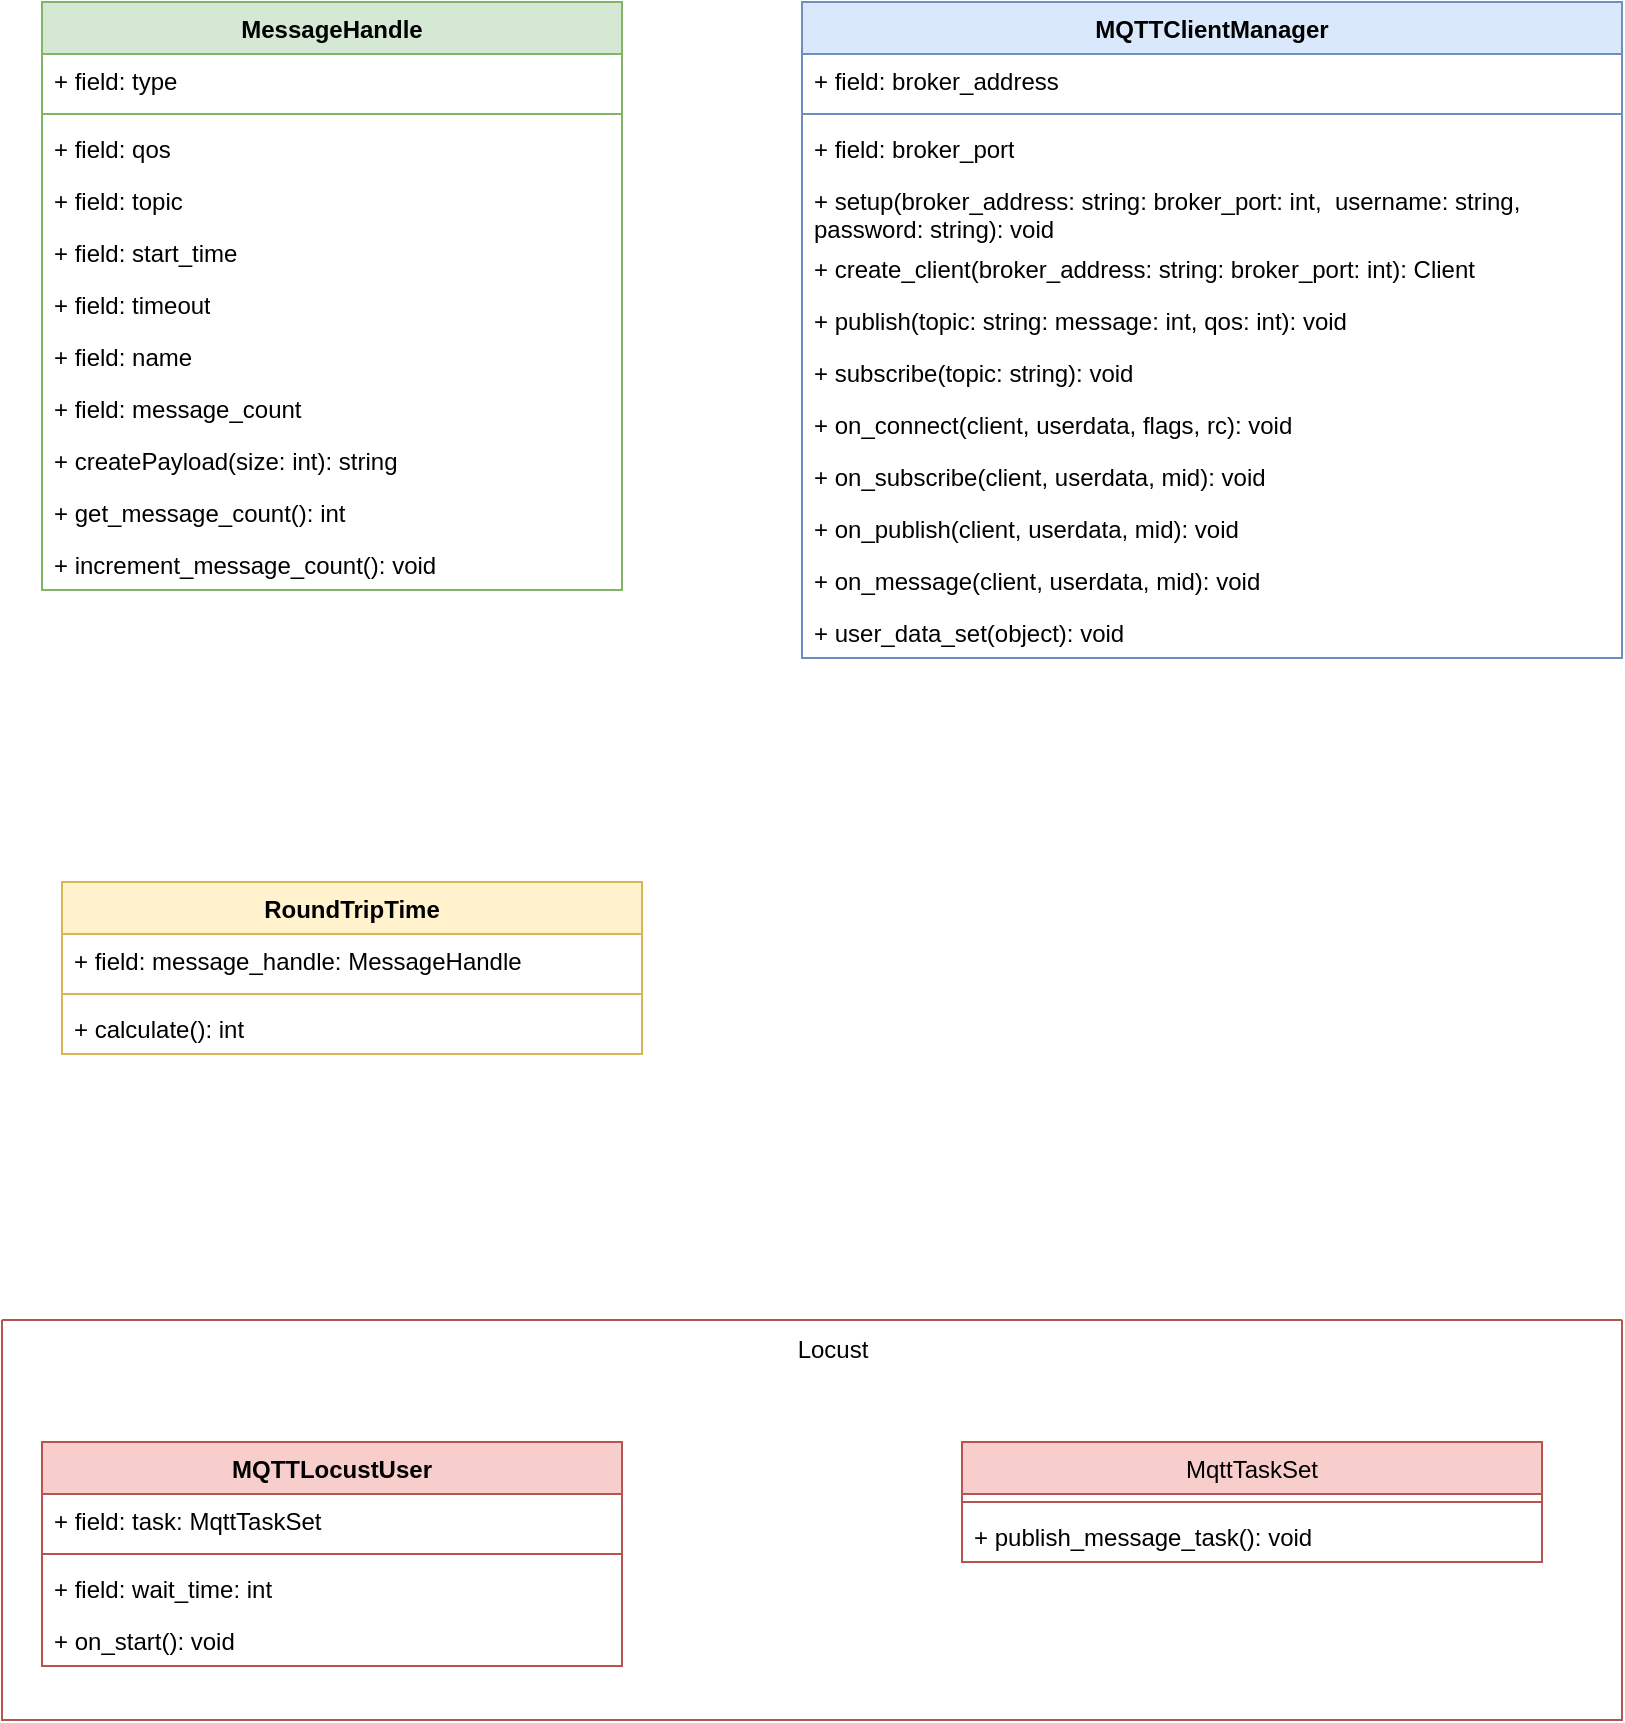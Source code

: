 <mxfile version="24.2.1" type="device">
  <diagram name="Page-1" id="laqtg6Fv2i_gwWUC_6cC">
    <mxGraphModel dx="514" dy="759" grid="1" gridSize="10" guides="1" tooltips="1" connect="1" arrows="1" fold="1" page="1" pageScale="1" pageWidth="850" pageHeight="1100" math="0" shadow="0">
      <root>
        <mxCell id="0" />
        <mxCell id="1" parent="0" />
        <mxCell id="CfuyIJaJseR07-V8HmCz-1" value="MessageHandle" style="swimlane;fontStyle=1;align=center;verticalAlign=top;childLayout=stackLayout;horizontal=1;startSize=26;horizontalStack=0;resizeParent=1;resizeParentMax=0;resizeLast=0;collapsible=1;marginBottom=0;whiteSpace=wrap;html=1;fillColor=#d5e8d4;strokeColor=#82b366;" parent="1" vertex="1">
          <mxGeometry x="880" y="40" width="290" height="294" as="geometry" />
        </mxCell>
        <mxCell id="CfuyIJaJseR07-V8HmCz-2" value="+ field: type" style="text;strokeColor=none;fillColor=none;align=left;verticalAlign=top;spacingLeft=4;spacingRight=4;overflow=hidden;rotatable=0;points=[[0,0.5],[1,0.5]];portConstraint=eastwest;whiteSpace=wrap;html=1;" parent="CfuyIJaJseR07-V8HmCz-1" vertex="1">
          <mxGeometry y="26" width="290" height="26" as="geometry" />
        </mxCell>
        <mxCell id="CfuyIJaJseR07-V8HmCz-3" value="" style="line;strokeWidth=1;fillColor=none;align=left;verticalAlign=middle;spacingTop=-1;spacingLeft=3;spacingRight=3;rotatable=0;labelPosition=right;points=[];portConstraint=eastwest;strokeColor=inherit;" parent="CfuyIJaJseR07-V8HmCz-1" vertex="1">
          <mxGeometry y="52" width="290" height="8" as="geometry" />
        </mxCell>
        <mxCell id="CfuyIJaJseR07-V8HmCz-5" value="+ field: qos" style="text;strokeColor=none;fillColor=none;align=left;verticalAlign=top;spacingLeft=4;spacingRight=4;overflow=hidden;rotatable=0;points=[[0,0.5],[1,0.5]];portConstraint=eastwest;whiteSpace=wrap;html=1;" parent="CfuyIJaJseR07-V8HmCz-1" vertex="1">
          <mxGeometry y="60" width="290" height="26" as="geometry" />
        </mxCell>
        <mxCell id="CfuyIJaJseR07-V8HmCz-6" value="+ field: topic" style="text;strokeColor=none;fillColor=none;align=left;verticalAlign=top;spacingLeft=4;spacingRight=4;overflow=hidden;rotatable=0;points=[[0,0.5],[1,0.5]];portConstraint=eastwest;whiteSpace=wrap;html=1;" parent="CfuyIJaJseR07-V8HmCz-1" vertex="1">
          <mxGeometry y="86" width="290" height="26" as="geometry" />
        </mxCell>
        <mxCell id="CfuyIJaJseR07-V8HmCz-7" value="+ field: start_time" style="text;strokeColor=none;fillColor=none;align=left;verticalAlign=top;spacingLeft=4;spacingRight=4;overflow=hidden;rotatable=0;points=[[0,0.5],[1,0.5]];portConstraint=eastwest;whiteSpace=wrap;html=1;" parent="CfuyIJaJseR07-V8HmCz-1" vertex="1">
          <mxGeometry y="112" width="290" height="26" as="geometry" />
        </mxCell>
        <mxCell id="CfuyIJaJseR07-V8HmCz-8" value="+ field: timeout" style="text;strokeColor=none;fillColor=none;align=left;verticalAlign=top;spacingLeft=4;spacingRight=4;overflow=hidden;rotatable=0;points=[[0,0.5],[1,0.5]];portConstraint=eastwest;whiteSpace=wrap;html=1;" parent="CfuyIJaJseR07-V8HmCz-1" vertex="1">
          <mxGeometry y="138" width="290" height="26" as="geometry" />
        </mxCell>
        <mxCell id="CfuyIJaJseR07-V8HmCz-9" value="+ field: name" style="text;strokeColor=none;fillColor=none;align=left;verticalAlign=top;spacingLeft=4;spacingRight=4;overflow=hidden;rotatable=0;points=[[0,0.5],[1,0.5]];portConstraint=eastwest;whiteSpace=wrap;html=1;" parent="CfuyIJaJseR07-V8HmCz-1" vertex="1">
          <mxGeometry y="164" width="290" height="26" as="geometry" />
        </mxCell>
        <mxCell id="CfuyIJaJseR07-V8HmCz-10" value="+ field: message_count" style="text;strokeColor=none;fillColor=none;align=left;verticalAlign=top;spacingLeft=4;spacingRight=4;overflow=hidden;rotatable=0;points=[[0,0.5],[1,0.5]];portConstraint=eastwest;whiteSpace=wrap;html=1;" parent="CfuyIJaJseR07-V8HmCz-1" vertex="1">
          <mxGeometry y="190" width="290" height="26" as="geometry" />
        </mxCell>
        <mxCell id="CfuyIJaJseR07-V8HmCz-13" value="+ createPayload(size: int): string" style="text;strokeColor=none;fillColor=none;align=left;verticalAlign=top;spacingLeft=4;spacingRight=4;overflow=hidden;rotatable=0;points=[[0,0.5],[1,0.5]];portConstraint=eastwest;whiteSpace=wrap;html=1;" parent="CfuyIJaJseR07-V8HmCz-1" vertex="1">
          <mxGeometry y="216" width="290" height="26" as="geometry" />
        </mxCell>
        <mxCell id="CfuyIJaJseR07-V8HmCz-16" value="+ get_message_count(): int" style="text;strokeColor=none;fillColor=none;align=left;verticalAlign=top;spacingLeft=4;spacingRight=4;overflow=hidden;rotatable=0;points=[[0,0.5],[1,0.5]];portConstraint=eastwest;whiteSpace=wrap;html=1;" parent="CfuyIJaJseR07-V8HmCz-1" vertex="1">
          <mxGeometry y="242" width="290" height="26" as="geometry" />
        </mxCell>
        <mxCell id="CfuyIJaJseR07-V8HmCz-4" value="+ increment_message_count(): void" style="text;strokeColor=none;fillColor=none;align=left;verticalAlign=top;spacingLeft=4;spacingRight=4;overflow=hidden;rotatable=0;points=[[0,0.5],[1,0.5]];portConstraint=eastwest;whiteSpace=wrap;html=1;" parent="CfuyIJaJseR07-V8HmCz-1" vertex="1">
          <mxGeometry y="268" width="290" height="26" as="geometry" />
        </mxCell>
        <mxCell id="y7S7zGQLjNN812muBxyD-1" value="MQTTClientManager" style="swimlane;fontStyle=1;align=center;verticalAlign=top;childLayout=stackLayout;horizontal=1;startSize=26;horizontalStack=0;resizeParent=1;resizeParentMax=0;resizeLast=0;collapsible=1;marginBottom=0;whiteSpace=wrap;html=1;fillColor=#dae8fc;strokeColor=#6c8ebf;" vertex="1" parent="1">
          <mxGeometry x="1260" y="40" width="410" height="328" as="geometry" />
        </mxCell>
        <mxCell id="y7S7zGQLjNN812muBxyD-2" value="+ field: broker_address" style="text;strokeColor=none;fillColor=none;align=left;verticalAlign=top;spacingLeft=4;spacingRight=4;overflow=hidden;rotatable=0;points=[[0,0.5],[1,0.5]];portConstraint=eastwest;whiteSpace=wrap;html=1;" vertex="1" parent="y7S7zGQLjNN812muBxyD-1">
          <mxGeometry y="26" width="410" height="26" as="geometry" />
        </mxCell>
        <mxCell id="y7S7zGQLjNN812muBxyD-3" value="" style="line;strokeWidth=1;fillColor=none;align=left;verticalAlign=middle;spacingTop=-1;spacingLeft=3;spacingRight=3;rotatable=0;labelPosition=right;points=[];portConstraint=eastwest;strokeColor=inherit;" vertex="1" parent="y7S7zGQLjNN812muBxyD-1">
          <mxGeometry y="52" width="410" height="8" as="geometry" />
        </mxCell>
        <mxCell id="y7S7zGQLjNN812muBxyD-4" value="+ field: broker_port" style="text;strokeColor=none;fillColor=none;align=left;verticalAlign=top;spacingLeft=4;spacingRight=4;overflow=hidden;rotatable=0;points=[[0,0.5],[1,0.5]];portConstraint=eastwest;whiteSpace=wrap;html=1;" vertex="1" parent="y7S7zGQLjNN812muBxyD-1">
          <mxGeometry y="60" width="410" height="26" as="geometry" />
        </mxCell>
        <mxCell id="y7S7zGQLjNN812muBxyD-10" value="+ setup(broker_address: string: broker_port: int,&amp;nbsp; username: string, password: string): void" style="text;strokeColor=none;fillColor=none;align=left;verticalAlign=top;spacingLeft=4;spacingRight=4;overflow=hidden;rotatable=0;points=[[0,0.5],[1,0.5]];portConstraint=eastwest;whiteSpace=wrap;html=1;" vertex="1" parent="y7S7zGQLjNN812muBxyD-1">
          <mxGeometry y="86" width="410" height="34" as="geometry" />
        </mxCell>
        <mxCell id="y7S7zGQLjNN812muBxyD-11" value="+ create_client(broker_address: string: broker_port: int): Client" style="text;strokeColor=none;fillColor=none;align=left;verticalAlign=top;spacingLeft=4;spacingRight=4;overflow=hidden;rotatable=0;points=[[0,0.5],[1,0.5]];portConstraint=eastwest;whiteSpace=wrap;html=1;" vertex="1" parent="y7S7zGQLjNN812muBxyD-1">
          <mxGeometry y="120" width="410" height="26" as="geometry" />
        </mxCell>
        <mxCell id="y7S7zGQLjNN812muBxyD-13" value="+ publish(topic: string: message: int, qos: int): void" style="text;strokeColor=none;fillColor=none;align=left;verticalAlign=top;spacingLeft=4;spacingRight=4;overflow=hidden;rotatable=0;points=[[0,0.5],[1,0.5]];portConstraint=eastwest;whiteSpace=wrap;html=1;" vertex="1" parent="y7S7zGQLjNN812muBxyD-1">
          <mxGeometry y="146" width="410" height="26" as="geometry" />
        </mxCell>
        <mxCell id="y7S7zGQLjNN812muBxyD-14" value="+ subscribe(topic: string): void" style="text;strokeColor=none;fillColor=none;align=left;verticalAlign=top;spacingLeft=4;spacingRight=4;overflow=hidden;rotatable=0;points=[[0,0.5],[1,0.5]];portConstraint=eastwest;whiteSpace=wrap;html=1;" vertex="1" parent="y7S7zGQLjNN812muBxyD-1">
          <mxGeometry y="172" width="410" height="26" as="geometry" />
        </mxCell>
        <mxCell id="y7S7zGQLjNN812muBxyD-15" value="+ on_connect(client, userdata, flags, rc): void" style="text;strokeColor=none;fillColor=none;align=left;verticalAlign=top;spacingLeft=4;spacingRight=4;overflow=hidden;rotatable=0;points=[[0,0.5],[1,0.5]];portConstraint=eastwest;whiteSpace=wrap;html=1;" vertex="1" parent="y7S7zGQLjNN812muBxyD-1">
          <mxGeometry y="198" width="410" height="26" as="geometry" />
        </mxCell>
        <mxCell id="y7S7zGQLjNN812muBxyD-17" value="+ on_subscribe(client, userdata, mid): void" style="text;strokeColor=none;fillColor=none;align=left;verticalAlign=top;spacingLeft=4;spacingRight=4;overflow=hidden;rotatable=0;points=[[0,0.5],[1,0.5]];portConstraint=eastwest;whiteSpace=wrap;html=1;" vertex="1" parent="y7S7zGQLjNN812muBxyD-1">
          <mxGeometry y="224" width="410" height="26" as="geometry" />
        </mxCell>
        <mxCell id="y7S7zGQLjNN812muBxyD-16" value="+ on_publish(client, userdata, mid): void" style="text;strokeColor=none;fillColor=none;align=left;verticalAlign=top;spacingLeft=4;spacingRight=4;overflow=hidden;rotatable=0;points=[[0,0.5],[1,0.5]];portConstraint=eastwest;whiteSpace=wrap;html=1;" vertex="1" parent="y7S7zGQLjNN812muBxyD-1">
          <mxGeometry y="250" width="410" height="26" as="geometry" />
        </mxCell>
        <mxCell id="y7S7zGQLjNN812muBxyD-12" value="+ on_message(client, userdata, mid): void" style="text;strokeColor=none;fillColor=none;align=left;verticalAlign=top;spacingLeft=4;spacingRight=4;overflow=hidden;rotatable=0;points=[[0,0.5],[1,0.5]];portConstraint=eastwest;whiteSpace=wrap;html=1;" vertex="1" parent="y7S7zGQLjNN812muBxyD-1">
          <mxGeometry y="276" width="410" height="26" as="geometry" />
        </mxCell>
        <mxCell id="y7S7zGQLjNN812muBxyD-18" value="+ user_data_set(object): void" style="text;strokeColor=none;fillColor=none;align=left;verticalAlign=top;spacingLeft=4;spacingRight=4;overflow=hidden;rotatable=0;points=[[0,0.5],[1,0.5]];portConstraint=eastwest;whiteSpace=wrap;html=1;" vertex="1" parent="y7S7zGQLjNN812muBxyD-1">
          <mxGeometry y="302" width="410" height="26" as="geometry" />
        </mxCell>
        <mxCell id="y7S7zGQLjNN812muBxyD-19" value="RoundTripTime" style="swimlane;fontStyle=1;align=center;verticalAlign=top;childLayout=stackLayout;horizontal=1;startSize=26;horizontalStack=0;resizeParent=1;resizeParentMax=0;resizeLast=0;collapsible=1;marginBottom=0;whiteSpace=wrap;html=1;fillColor=#fff2cc;strokeColor=#d6b656;" vertex="1" parent="1">
          <mxGeometry x="890" y="480" width="290" height="86" as="geometry" />
        </mxCell>
        <mxCell id="y7S7zGQLjNN812muBxyD-20" value="+ field: message_handle: MessageHandle" style="text;strokeColor=none;fillColor=none;align=left;verticalAlign=top;spacingLeft=4;spacingRight=4;overflow=hidden;rotatable=0;points=[[0,0.5],[1,0.5]];portConstraint=eastwest;whiteSpace=wrap;html=1;" vertex="1" parent="y7S7zGQLjNN812muBxyD-19">
          <mxGeometry y="26" width="290" height="26" as="geometry" />
        </mxCell>
        <mxCell id="y7S7zGQLjNN812muBxyD-21" value="" style="line;strokeWidth=1;fillColor=none;align=left;verticalAlign=middle;spacingTop=-1;spacingLeft=3;spacingRight=3;rotatable=0;labelPosition=right;points=[];portConstraint=eastwest;strokeColor=inherit;" vertex="1" parent="y7S7zGQLjNN812muBxyD-19">
          <mxGeometry y="52" width="290" height="8" as="geometry" />
        </mxCell>
        <mxCell id="y7S7zGQLjNN812muBxyD-28" value="+ calculate(): int" style="text;strokeColor=none;fillColor=none;align=left;verticalAlign=top;spacingLeft=4;spacingRight=4;overflow=hidden;rotatable=0;points=[[0,0.5],[1,0.5]];portConstraint=eastwest;whiteSpace=wrap;html=1;" vertex="1" parent="y7S7zGQLjNN812muBxyD-19">
          <mxGeometry y="60" width="290" height="26" as="geometry" />
        </mxCell>
        <mxCell id="y7S7zGQLjNN812muBxyD-36" value="MQTTLocustUser" style="swimlane;fontStyle=1;align=center;verticalAlign=top;childLayout=stackLayout;horizontal=1;startSize=26;horizontalStack=0;resizeParent=1;resizeParentMax=0;resizeLast=0;collapsible=1;marginBottom=0;whiteSpace=wrap;html=1;fillColor=#f8cecc;strokeColor=#b85450;" vertex="1" parent="1">
          <mxGeometry x="880" y="760" width="290" height="112" as="geometry" />
        </mxCell>
        <mxCell id="y7S7zGQLjNN812muBxyD-37" value="+ field: task: MqttTaskSet" style="text;strokeColor=none;fillColor=none;align=left;verticalAlign=top;spacingLeft=4;spacingRight=4;overflow=hidden;rotatable=0;points=[[0,0.5],[1,0.5]];portConstraint=eastwest;whiteSpace=wrap;html=1;" vertex="1" parent="y7S7zGQLjNN812muBxyD-36">
          <mxGeometry y="26" width="290" height="26" as="geometry" />
        </mxCell>
        <mxCell id="y7S7zGQLjNN812muBxyD-38" value="" style="line;strokeWidth=1;fillColor=none;align=left;verticalAlign=middle;spacingTop=-1;spacingLeft=3;spacingRight=3;rotatable=0;labelPosition=right;points=[];portConstraint=eastwest;strokeColor=inherit;" vertex="1" parent="y7S7zGQLjNN812muBxyD-36">
          <mxGeometry y="52" width="290" height="8" as="geometry" />
        </mxCell>
        <mxCell id="y7S7zGQLjNN812muBxyD-39" value="+ field: wait_time: int" style="text;strokeColor=none;fillColor=none;align=left;verticalAlign=top;spacingLeft=4;spacingRight=4;overflow=hidden;rotatable=0;points=[[0,0.5],[1,0.5]];portConstraint=eastwest;whiteSpace=wrap;html=1;" vertex="1" parent="y7S7zGQLjNN812muBxyD-36">
          <mxGeometry y="60" width="290" height="26" as="geometry" />
        </mxCell>
        <mxCell id="y7S7zGQLjNN812muBxyD-44" value="+ on_start(): void" style="text;strokeColor=none;fillColor=none;align=left;verticalAlign=top;spacingLeft=4;spacingRight=4;overflow=hidden;rotatable=0;points=[[0,0.5],[1,0.5]];portConstraint=eastwest;whiteSpace=wrap;html=1;" vertex="1" parent="y7S7zGQLjNN812muBxyD-36">
          <mxGeometry y="86" width="290" height="26" as="geometry" />
        </mxCell>
        <mxCell id="y7S7zGQLjNN812muBxyD-40" value="&lt;span style=&quot;font-weight: 400; text-align: left;&quot;&gt;MqttTaskSet&lt;/span&gt;" style="swimlane;fontStyle=1;align=center;verticalAlign=top;childLayout=stackLayout;horizontal=1;startSize=26;horizontalStack=0;resizeParent=1;resizeParentMax=0;resizeLast=0;collapsible=1;marginBottom=0;whiteSpace=wrap;html=1;fillColor=#f8cecc;strokeColor=#b85450;" vertex="1" parent="1">
          <mxGeometry x="1340" y="760" width="290" height="60" as="geometry" />
        </mxCell>
        <mxCell id="y7S7zGQLjNN812muBxyD-42" value="" style="line;strokeWidth=1;fillColor=none;align=left;verticalAlign=middle;spacingTop=-1;spacingLeft=3;spacingRight=3;rotatable=0;labelPosition=right;points=[];portConstraint=eastwest;strokeColor=inherit;" vertex="1" parent="y7S7zGQLjNN812muBxyD-40">
          <mxGeometry y="26" width="290" height="8" as="geometry" />
        </mxCell>
        <mxCell id="y7S7zGQLjNN812muBxyD-43" value="+ publish_message_task(): void" style="text;strokeColor=none;fillColor=none;align=left;verticalAlign=top;spacingLeft=4;spacingRight=4;overflow=hidden;rotatable=0;points=[[0,0.5],[1,0.5]];portConstraint=eastwest;whiteSpace=wrap;html=1;" vertex="1" parent="y7S7zGQLjNN812muBxyD-40">
          <mxGeometry y="34" width="290" height="26" as="geometry" />
        </mxCell>
        <mxCell id="y7S7zGQLjNN812muBxyD-45" value="" style="swimlane;startSize=0;fillColor=#f8cecc;strokeColor=#b85450;" vertex="1" parent="1">
          <mxGeometry x="860" y="699" width="810" height="200" as="geometry" />
        </mxCell>
        <mxCell id="y7S7zGQLjNN812muBxyD-46" value="Locust" style="text;html=1;align=center;verticalAlign=middle;resizable=0;points=[];autosize=1;strokeColor=none;fillColor=none;" vertex="1" parent="y7S7zGQLjNN812muBxyD-45">
          <mxGeometry x="385" width="60" height="30" as="geometry" />
        </mxCell>
      </root>
    </mxGraphModel>
  </diagram>
</mxfile>
